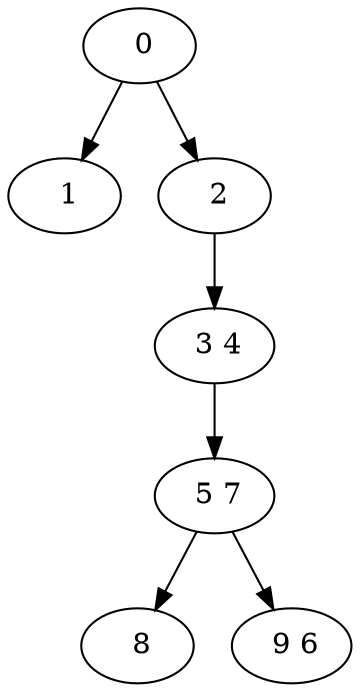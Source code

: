 digraph mytree {
" 0" -> " 1";
" 0" -> " 2";
" 1";
" 2" -> " 3 4";
" 3 4" -> " 5 7";
" 5 7" -> " 8";
" 5 7" -> " 9 6";
" 8";
" 9 6";
}

